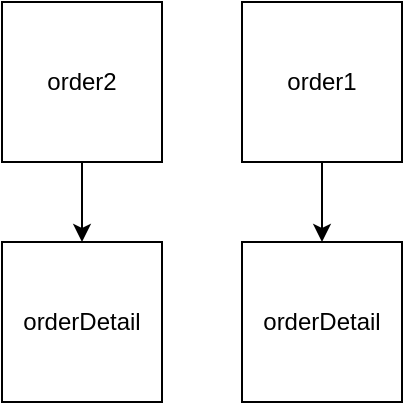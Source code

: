 <mxfile>
    <diagram id="Mh2Xa75gW6g2nzal4zLg" name="Page-1">
        <mxGraphModel dx="1054" dy="599" grid="1" gridSize="10" guides="1" tooltips="1" connect="1" arrows="1" fold="1" page="1" pageScale="1" pageWidth="850" pageHeight="1100" math="0" shadow="0">
            <root>
                <mxCell id="0"/>
                <mxCell id="1" parent="0"/>
                <mxCell id="6" style="edgeStyle=none;html=1;entryX=0.5;entryY=0;entryDx=0;entryDy=0;" edge="1" parent="1" source="4" target="5">
                    <mxGeometry relative="1" as="geometry"/>
                </mxCell>
                <mxCell id="4" value="order1" style="rounded=0;whiteSpace=wrap;html=1;" vertex="1" parent="1">
                    <mxGeometry x="680" y="160" width="80" height="80" as="geometry"/>
                </mxCell>
                <mxCell id="5" value="orderDetail" style="rounded=0;whiteSpace=wrap;html=1;" vertex="1" parent="1">
                    <mxGeometry x="680" y="280" width="80" height="80" as="geometry"/>
                </mxCell>
                <mxCell id="8" style="edgeStyle=none;html=1;entryX=0.5;entryY=0;entryDx=0;entryDy=0;" edge="1" parent="1" source="9" target="10">
                    <mxGeometry relative="1" as="geometry"/>
                </mxCell>
                <mxCell id="9" value="order2" style="rounded=0;whiteSpace=wrap;html=1;" vertex="1" parent="1">
                    <mxGeometry x="560" y="160" width="80" height="80" as="geometry"/>
                </mxCell>
                <mxCell id="10" value="orderDetail" style="rounded=0;whiteSpace=wrap;html=1;" vertex="1" parent="1">
                    <mxGeometry x="560" y="280" width="80" height="80" as="geometry"/>
                </mxCell>
            </root>
        </mxGraphModel>
    </diagram>
</mxfile>